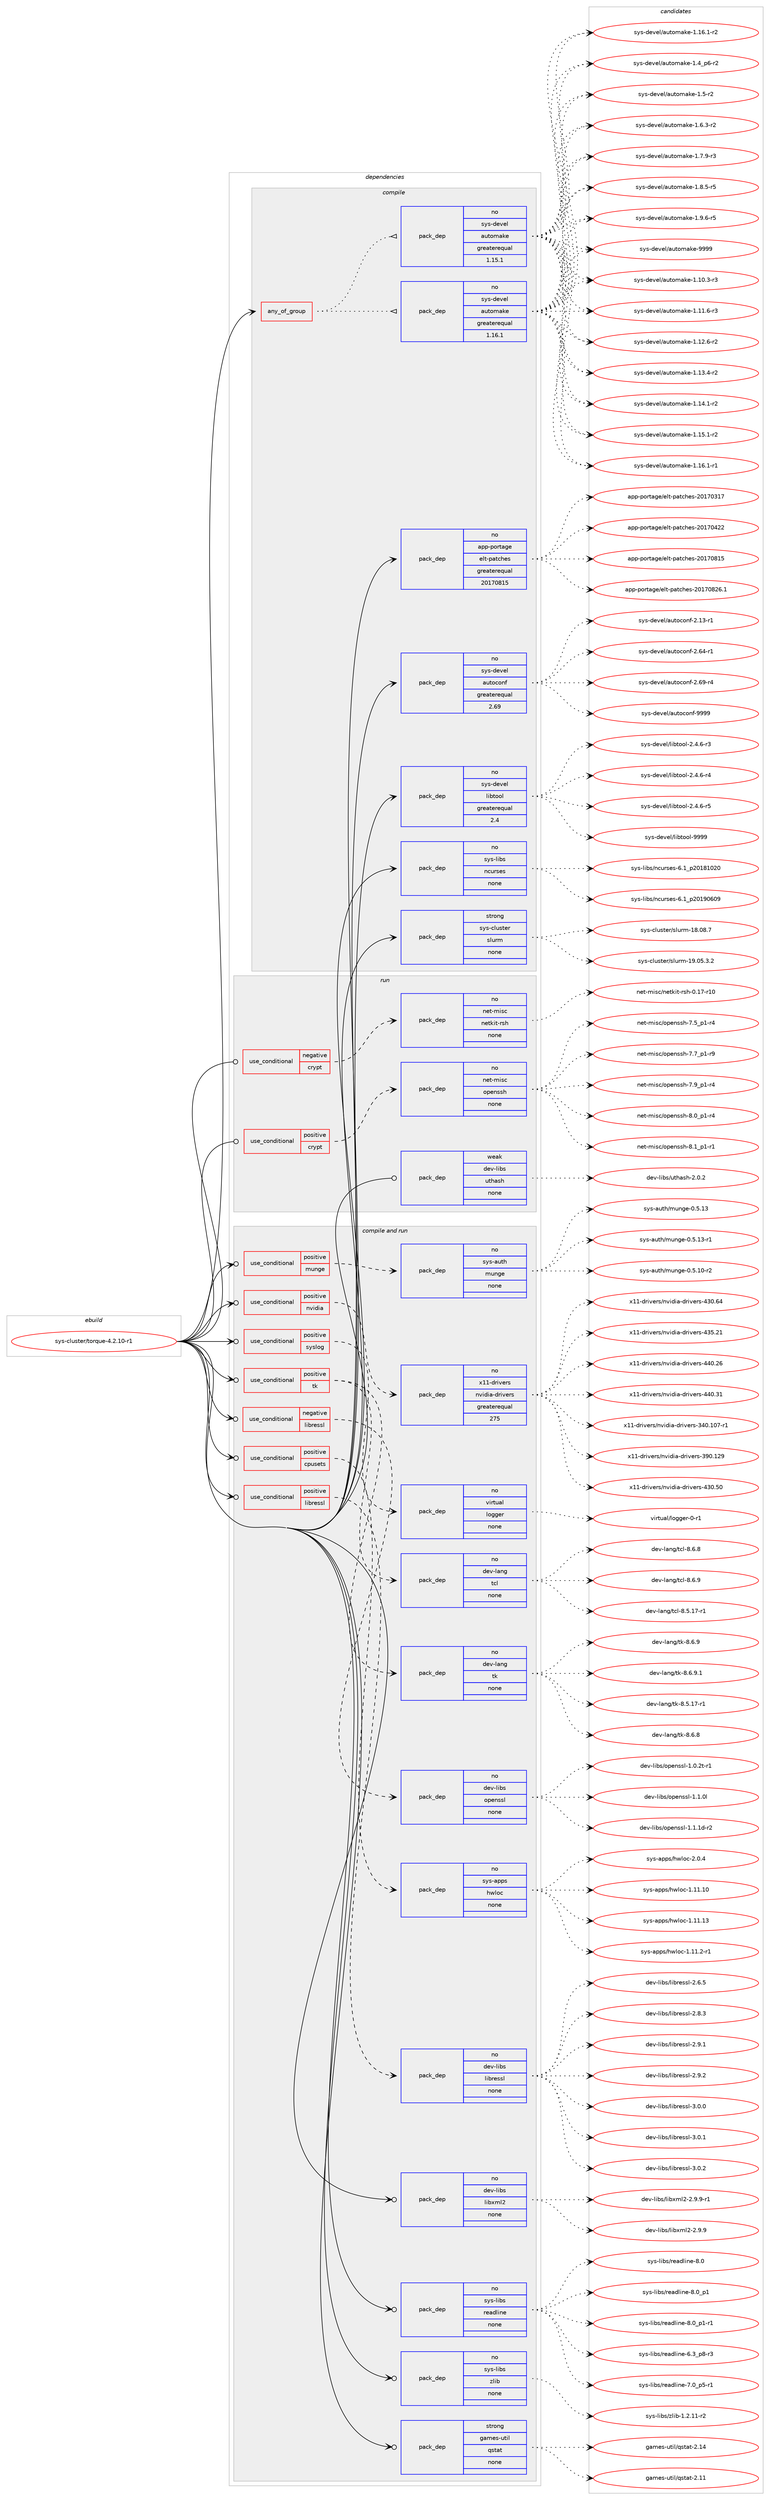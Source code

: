 digraph prolog {

# *************
# Graph options
# *************

newrank=true;
concentrate=true;
compound=true;
graph [rankdir=LR,fontname=Helvetica,fontsize=10,ranksep=1.5];#, ranksep=2.5, nodesep=0.2];
edge  [arrowhead=vee];
node  [fontname=Helvetica,fontsize=10];

# **********
# The ebuild
# **********

subgraph cluster_leftcol {
color=gray;
rank=same;
label=<<i>ebuild</i>>;
id [label="sys-cluster/torque-4.2.10-r1", color=red, width=4, href="../sys-cluster/torque-4.2.10-r1.svg"];
}

# ****************
# The dependencies
# ****************

subgraph cluster_midcol {
color=gray;
label=<<i>dependencies</i>>;
subgraph cluster_compile {
fillcolor="#eeeeee";
style=filled;
label=<<i>compile</i>>;
subgraph any15011 {
dependency887991 [label=<<TABLE BORDER="0" CELLBORDER="1" CELLSPACING="0" CELLPADDING="4"><TR><TD CELLPADDING="10">any_of_group</TD></TR></TABLE>>, shape=none, color=red];subgraph pack658960 {
dependency887992 [label=<<TABLE BORDER="0" CELLBORDER="1" CELLSPACING="0" CELLPADDING="4" WIDTH="220"><TR><TD ROWSPAN="6" CELLPADDING="30">pack_dep</TD></TR><TR><TD WIDTH="110">no</TD></TR><TR><TD>sys-devel</TD></TR><TR><TD>automake</TD></TR><TR><TD>greaterequal</TD></TR><TR><TD>1.16.1</TD></TR></TABLE>>, shape=none, color=blue];
}
dependency887991:e -> dependency887992:w [weight=20,style="dotted",arrowhead="oinv"];
subgraph pack658961 {
dependency887993 [label=<<TABLE BORDER="0" CELLBORDER="1" CELLSPACING="0" CELLPADDING="4" WIDTH="220"><TR><TD ROWSPAN="6" CELLPADDING="30">pack_dep</TD></TR><TR><TD WIDTH="110">no</TD></TR><TR><TD>sys-devel</TD></TR><TR><TD>automake</TD></TR><TR><TD>greaterequal</TD></TR><TR><TD>1.15.1</TD></TR></TABLE>>, shape=none, color=blue];
}
dependency887991:e -> dependency887993:w [weight=20,style="dotted",arrowhead="oinv"];
}
id:e -> dependency887991:w [weight=20,style="solid",arrowhead="vee"];
subgraph pack658962 {
dependency887994 [label=<<TABLE BORDER="0" CELLBORDER="1" CELLSPACING="0" CELLPADDING="4" WIDTH="220"><TR><TD ROWSPAN="6" CELLPADDING="30">pack_dep</TD></TR><TR><TD WIDTH="110">no</TD></TR><TR><TD>app-portage</TD></TR><TR><TD>elt-patches</TD></TR><TR><TD>greaterequal</TD></TR><TR><TD>20170815</TD></TR></TABLE>>, shape=none, color=blue];
}
id:e -> dependency887994:w [weight=20,style="solid",arrowhead="vee"];
subgraph pack658963 {
dependency887995 [label=<<TABLE BORDER="0" CELLBORDER="1" CELLSPACING="0" CELLPADDING="4" WIDTH="220"><TR><TD ROWSPAN="6" CELLPADDING="30">pack_dep</TD></TR><TR><TD WIDTH="110">no</TD></TR><TR><TD>sys-devel</TD></TR><TR><TD>autoconf</TD></TR><TR><TD>greaterequal</TD></TR><TR><TD>2.69</TD></TR></TABLE>>, shape=none, color=blue];
}
id:e -> dependency887995:w [weight=20,style="solid",arrowhead="vee"];
subgraph pack658964 {
dependency887996 [label=<<TABLE BORDER="0" CELLBORDER="1" CELLSPACING="0" CELLPADDING="4" WIDTH="220"><TR><TD ROWSPAN="6" CELLPADDING="30">pack_dep</TD></TR><TR><TD WIDTH="110">no</TD></TR><TR><TD>sys-devel</TD></TR><TR><TD>libtool</TD></TR><TR><TD>greaterequal</TD></TR><TR><TD>2.4</TD></TR></TABLE>>, shape=none, color=blue];
}
id:e -> dependency887996:w [weight=20,style="solid",arrowhead="vee"];
subgraph pack658965 {
dependency887997 [label=<<TABLE BORDER="0" CELLBORDER="1" CELLSPACING="0" CELLPADDING="4" WIDTH="220"><TR><TD ROWSPAN="6" CELLPADDING="30">pack_dep</TD></TR><TR><TD WIDTH="110">no</TD></TR><TR><TD>sys-libs</TD></TR><TR><TD>ncurses</TD></TR><TR><TD>none</TD></TR><TR><TD></TD></TR></TABLE>>, shape=none, color=blue];
}
id:e -> dependency887997:w [weight=20,style="solid",arrowhead="vee"];
subgraph pack658966 {
dependency887998 [label=<<TABLE BORDER="0" CELLBORDER="1" CELLSPACING="0" CELLPADDING="4" WIDTH="220"><TR><TD ROWSPAN="6" CELLPADDING="30">pack_dep</TD></TR><TR><TD WIDTH="110">strong</TD></TR><TR><TD>sys-cluster</TD></TR><TR><TD>slurm</TD></TR><TR><TD>none</TD></TR><TR><TD></TD></TR></TABLE>>, shape=none, color=blue];
}
id:e -> dependency887998:w [weight=20,style="solid",arrowhead="vee"];
}
subgraph cluster_compileandrun {
fillcolor="#eeeeee";
style=filled;
label=<<i>compile and run</i>>;
subgraph cond213491 {
dependency887999 [label=<<TABLE BORDER="0" CELLBORDER="1" CELLSPACING="0" CELLPADDING="4"><TR><TD ROWSPAN="3" CELLPADDING="10">use_conditional</TD></TR><TR><TD>negative</TD></TR><TR><TD>libressl</TD></TR></TABLE>>, shape=none, color=red];
subgraph pack658967 {
dependency888000 [label=<<TABLE BORDER="0" CELLBORDER="1" CELLSPACING="0" CELLPADDING="4" WIDTH="220"><TR><TD ROWSPAN="6" CELLPADDING="30">pack_dep</TD></TR><TR><TD WIDTH="110">no</TD></TR><TR><TD>dev-libs</TD></TR><TR><TD>openssl</TD></TR><TR><TD>none</TD></TR><TR><TD></TD></TR></TABLE>>, shape=none, color=blue];
}
dependency887999:e -> dependency888000:w [weight=20,style="dashed",arrowhead="vee"];
}
id:e -> dependency887999:w [weight=20,style="solid",arrowhead="odotvee"];
subgraph cond213492 {
dependency888001 [label=<<TABLE BORDER="0" CELLBORDER="1" CELLSPACING="0" CELLPADDING="4"><TR><TD ROWSPAN="3" CELLPADDING="10">use_conditional</TD></TR><TR><TD>positive</TD></TR><TR><TD>cpusets</TD></TR></TABLE>>, shape=none, color=red];
subgraph pack658968 {
dependency888002 [label=<<TABLE BORDER="0" CELLBORDER="1" CELLSPACING="0" CELLPADDING="4" WIDTH="220"><TR><TD ROWSPAN="6" CELLPADDING="30">pack_dep</TD></TR><TR><TD WIDTH="110">no</TD></TR><TR><TD>sys-apps</TD></TR><TR><TD>hwloc</TD></TR><TR><TD>none</TD></TR><TR><TD></TD></TR></TABLE>>, shape=none, color=blue];
}
dependency888001:e -> dependency888002:w [weight=20,style="dashed",arrowhead="vee"];
}
id:e -> dependency888001:w [weight=20,style="solid",arrowhead="odotvee"];
subgraph cond213493 {
dependency888003 [label=<<TABLE BORDER="0" CELLBORDER="1" CELLSPACING="0" CELLPADDING="4"><TR><TD ROWSPAN="3" CELLPADDING="10">use_conditional</TD></TR><TR><TD>positive</TD></TR><TR><TD>libressl</TD></TR></TABLE>>, shape=none, color=red];
subgraph pack658969 {
dependency888004 [label=<<TABLE BORDER="0" CELLBORDER="1" CELLSPACING="0" CELLPADDING="4" WIDTH="220"><TR><TD ROWSPAN="6" CELLPADDING="30">pack_dep</TD></TR><TR><TD WIDTH="110">no</TD></TR><TR><TD>dev-libs</TD></TR><TR><TD>libressl</TD></TR><TR><TD>none</TD></TR><TR><TD></TD></TR></TABLE>>, shape=none, color=blue];
}
dependency888003:e -> dependency888004:w [weight=20,style="dashed",arrowhead="vee"];
}
id:e -> dependency888003:w [weight=20,style="solid",arrowhead="odotvee"];
subgraph cond213494 {
dependency888005 [label=<<TABLE BORDER="0" CELLBORDER="1" CELLSPACING="0" CELLPADDING="4"><TR><TD ROWSPAN="3" CELLPADDING="10">use_conditional</TD></TR><TR><TD>positive</TD></TR><TR><TD>munge</TD></TR></TABLE>>, shape=none, color=red];
subgraph pack658970 {
dependency888006 [label=<<TABLE BORDER="0" CELLBORDER="1" CELLSPACING="0" CELLPADDING="4" WIDTH="220"><TR><TD ROWSPAN="6" CELLPADDING="30">pack_dep</TD></TR><TR><TD WIDTH="110">no</TD></TR><TR><TD>sys-auth</TD></TR><TR><TD>munge</TD></TR><TR><TD>none</TD></TR><TR><TD></TD></TR></TABLE>>, shape=none, color=blue];
}
dependency888005:e -> dependency888006:w [weight=20,style="dashed",arrowhead="vee"];
}
id:e -> dependency888005:w [weight=20,style="solid",arrowhead="odotvee"];
subgraph cond213495 {
dependency888007 [label=<<TABLE BORDER="0" CELLBORDER="1" CELLSPACING="0" CELLPADDING="4"><TR><TD ROWSPAN="3" CELLPADDING="10">use_conditional</TD></TR><TR><TD>positive</TD></TR><TR><TD>nvidia</TD></TR></TABLE>>, shape=none, color=red];
subgraph pack658971 {
dependency888008 [label=<<TABLE BORDER="0" CELLBORDER="1" CELLSPACING="0" CELLPADDING="4" WIDTH="220"><TR><TD ROWSPAN="6" CELLPADDING="30">pack_dep</TD></TR><TR><TD WIDTH="110">no</TD></TR><TR><TD>x11-drivers</TD></TR><TR><TD>nvidia-drivers</TD></TR><TR><TD>greaterequal</TD></TR><TR><TD>275</TD></TR></TABLE>>, shape=none, color=blue];
}
dependency888007:e -> dependency888008:w [weight=20,style="dashed",arrowhead="vee"];
}
id:e -> dependency888007:w [weight=20,style="solid",arrowhead="odotvee"];
subgraph cond213496 {
dependency888009 [label=<<TABLE BORDER="0" CELLBORDER="1" CELLSPACING="0" CELLPADDING="4"><TR><TD ROWSPAN="3" CELLPADDING="10">use_conditional</TD></TR><TR><TD>positive</TD></TR><TR><TD>syslog</TD></TR></TABLE>>, shape=none, color=red];
subgraph pack658972 {
dependency888010 [label=<<TABLE BORDER="0" CELLBORDER="1" CELLSPACING="0" CELLPADDING="4" WIDTH="220"><TR><TD ROWSPAN="6" CELLPADDING="30">pack_dep</TD></TR><TR><TD WIDTH="110">no</TD></TR><TR><TD>virtual</TD></TR><TR><TD>logger</TD></TR><TR><TD>none</TD></TR><TR><TD></TD></TR></TABLE>>, shape=none, color=blue];
}
dependency888009:e -> dependency888010:w [weight=20,style="dashed",arrowhead="vee"];
}
id:e -> dependency888009:w [weight=20,style="solid",arrowhead="odotvee"];
subgraph cond213497 {
dependency888011 [label=<<TABLE BORDER="0" CELLBORDER="1" CELLSPACING="0" CELLPADDING="4"><TR><TD ROWSPAN="3" CELLPADDING="10">use_conditional</TD></TR><TR><TD>positive</TD></TR><TR><TD>tk</TD></TR></TABLE>>, shape=none, color=red];
subgraph pack658973 {
dependency888012 [label=<<TABLE BORDER="0" CELLBORDER="1" CELLSPACING="0" CELLPADDING="4" WIDTH="220"><TR><TD ROWSPAN="6" CELLPADDING="30">pack_dep</TD></TR><TR><TD WIDTH="110">no</TD></TR><TR><TD>dev-lang</TD></TR><TR><TD>tk</TD></TR><TR><TD>none</TD></TR><TR><TD></TD></TR></TABLE>>, shape=none, color=blue];
}
dependency888011:e -> dependency888012:w [weight=20,style="dashed",arrowhead="vee"];
subgraph pack658974 {
dependency888013 [label=<<TABLE BORDER="0" CELLBORDER="1" CELLSPACING="0" CELLPADDING="4" WIDTH="220"><TR><TD ROWSPAN="6" CELLPADDING="30">pack_dep</TD></TR><TR><TD WIDTH="110">no</TD></TR><TR><TD>dev-lang</TD></TR><TR><TD>tcl</TD></TR><TR><TD>none</TD></TR><TR><TD></TD></TR></TABLE>>, shape=none, color=blue];
}
dependency888011:e -> dependency888013:w [weight=20,style="dashed",arrowhead="vee"];
}
id:e -> dependency888011:w [weight=20,style="solid",arrowhead="odotvee"];
subgraph pack658975 {
dependency888014 [label=<<TABLE BORDER="0" CELLBORDER="1" CELLSPACING="0" CELLPADDING="4" WIDTH="220"><TR><TD ROWSPAN="6" CELLPADDING="30">pack_dep</TD></TR><TR><TD WIDTH="110">no</TD></TR><TR><TD>dev-libs</TD></TR><TR><TD>libxml2</TD></TR><TR><TD>none</TD></TR><TR><TD></TD></TR></TABLE>>, shape=none, color=blue];
}
id:e -> dependency888014:w [weight=20,style="solid",arrowhead="odotvee"];
subgraph pack658976 {
dependency888015 [label=<<TABLE BORDER="0" CELLBORDER="1" CELLSPACING="0" CELLPADDING="4" WIDTH="220"><TR><TD ROWSPAN="6" CELLPADDING="30">pack_dep</TD></TR><TR><TD WIDTH="110">no</TD></TR><TR><TD>sys-libs</TD></TR><TR><TD>readline</TD></TR><TR><TD>none</TD></TR><TR><TD></TD></TR></TABLE>>, shape=none, color=blue];
}
id:e -> dependency888015:w [weight=20,style="solid",arrowhead="odotvee"];
subgraph pack658977 {
dependency888016 [label=<<TABLE BORDER="0" CELLBORDER="1" CELLSPACING="0" CELLPADDING="4" WIDTH="220"><TR><TD ROWSPAN="6" CELLPADDING="30">pack_dep</TD></TR><TR><TD WIDTH="110">no</TD></TR><TR><TD>sys-libs</TD></TR><TR><TD>zlib</TD></TR><TR><TD>none</TD></TR><TR><TD></TD></TR></TABLE>>, shape=none, color=blue];
}
id:e -> dependency888016:w [weight=20,style="solid",arrowhead="odotvee"];
subgraph pack658978 {
dependency888017 [label=<<TABLE BORDER="0" CELLBORDER="1" CELLSPACING="0" CELLPADDING="4" WIDTH="220"><TR><TD ROWSPAN="6" CELLPADDING="30">pack_dep</TD></TR><TR><TD WIDTH="110">strong</TD></TR><TR><TD>games-util</TD></TR><TR><TD>qstat</TD></TR><TR><TD>none</TD></TR><TR><TD></TD></TR></TABLE>>, shape=none, color=blue];
}
id:e -> dependency888017:w [weight=20,style="solid",arrowhead="odotvee"];
}
subgraph cluster_run {
fillcolor="#eeeeee";
style=filled;
label=<<i>run</i>>;
subgraph cond213498 {
dependency888018 [label=<<TABLE BORDER="0" CELLBORDER="1" CELLSPACING="0" CELLPADDING="4"><TR><TD ROWSPAN="3" CELLPADDING="10">use_conditional</TD></TR><TR><TD>negative</TD></TR><TR><TD>crypt</TD></TR></TABLE>>, shape=none, color=red];
subgraph pack658979 {
dependency888019 [label=<<TABLE BORDER="0" CELLBORDER="1" CELLSPACING="0" CELLPADDING="4" WIDTH="220"><TR><TD ROWSPAN="6" CELLPADDING="30">pack_dep</TD></TR><TR><TD WIDTH="110">no</TD></TR><TR><TD>net-misc</TD></TR><TR><TD>netkit-rsh</TD></TR><TR><TD>none</TD></TR><TR><TD></TD></TR></TABLE>>, shape=none, color=blue];
}
dependency888018:e -> dependency888019:w [weight=20,style="dashed",arrowhead="vee"];
}
id:e -> dependency888018:w [weight=20,style="solid",arrowhead="odot"];
subgraph cond213499 {
dependency888020 [label=<<TABLE BORDER="0" CELLBORDER="1" CELLSPACING="0" CELLPADDING="4"><TR><TD ROWSPAN="3" CELLPADDING="10">use_conditional</TD></TR><TR><TD>positive</TD></TR><TR><TD>crypt</TD></TR></TABLE>>, shape=none, color=red];
subgraph pack658980 {
dependency888021 [label=<<TABLE BORDER="0" CELLBORDER="1" CELLSPACING="0" CELLPADDING="4" WIDTH="220"><TR><TD ROWSPAN="6" CELLPADDING="30">pack_dep</TD></TR><TR><TD WIDTH="110">no</TD></TR><TR><TD>net-misc</TD></TR><TR><TD>openssh</TD></TR><TR><TD>none</TD></TR><TR><TD></TD></TR></TABLE>>, shape=none, color=blue];
}
dependency888020:e -> dependency888021:w [weight=20,style="dashed",arrowhead="vee"];
}
id:e -> dependency888020:w [weight=20,style="solid",arrowhead="odot"];
subgraph pack658981 {
dependency888022 [label=<<TABLE BORDER="0" CELLBORDER="1" CELLSPACING="0" CELLPADDING="4" WIDTH="220"><TR><TD ROWSPAN="6" CELLPADDING="30">pack_dep</TD></TR><TR><TD WIDTH="110">weak</TD></TR><TR><TD>dev-libs</TD></TR><TR><TD>uthash</TD></TR><TR><TD>none</TD></TR><TR><TD></TD></TR></TABLE>>, shape=none, color=blue];
}
id:e -> dependency888022:w [weight=20,style="solid",arrowhead="odot"];
}
}

# **************
# The candidates
# **************

subgraph cluster_choices {
rank=same;
color=gray;
label=<<i>candidates</i>>;

subgraph choice658960 {
color=black;
nodesep=1;
choice11512111545100101118101108479711711611110997107101454946494846514511451 [label="sys-devel/automake-1.10.3-r3", color=red, width=4,href="../sys-devel/automake-1.10.3-r3.svg"];
choice11512111545100101118101108479711711611110997107101454946494946544511451 [label="sys-devel/automake-1.11.6-r3", color=red, width=4,href="../sys-devel/automake-1.11.6-r3.svg"];
choice11512111545100101118101108479711711611110997107101454946495046544511450 [label="sys-devel/automake-1.12.6-r2", color=red, width=4,href="../sys-devel/automake-1.12.6-r2.svg"];
choice11512111545100101118101108479711711611110997107101454946495146524511450 [label="sys-devel/automake-1.13.4-r2", color=red, width=4,href="../sys-devel/automake-1.13.4-r2.svg"];
choice11512111545100101118101108479711711611110997107101454946495246494511450 [label="sys-devel/automake-1.14.1-r2", color=red, width=4,href="../sys-devel/automake-1.14.1-r2.svg"];
choice11512111545100101118101108479711711611110997107101454946495346494511450 [label="sys-devel/automake-1.15.1-r2", color=red, width=4,href="../sys-devel/automake-1.15.1-r2.svg"];
choice11512111545100101118101108479711711611110997107101454946495446494511449 [label="sys-devel/automake-1.16.1-r1", color=red, width=4,href="../sys-devel/automake-1.16.1-r1.svg"];
choice11512111545100101118101108479711711611110997107101454946495446494511450 [label="sys-devel/automake-1.16.1-r2", color=red, width=4,href="../sys-devel/automake-1.16.1-r2.svg"];
choice115121115451001011181011084797117116111109971071014549465295112544511450 [label="sys-devel/automake-1.4_p6-r2", color=red, width=4,href="../sys-devel/automake-1.4_p6-r2.svg"];
choice11512111545100101118101108479711711611110997107101454946534511450 [label="sys-devel/automake-1.5-r2", color=red, width=4,href="../sys-devel/automake-1.5-r2.svg"];
choice115121115451001011181011084797117116111109971071014549465446514511450 [label="sys-devel/automake-1.6.3-r2", color=red, width=4,href="../sys-devel/automake-1.6.3-r2.svg"];
choice115121115451001011181011084797117116111109971071014549465546574511451 [label="sys-devel/automake-1.7.9-r3", color=red, width=4,href="../sys-devel/automake-1.7.9-r3.svg"];
choice115121115451001011181011084797117116111109971071014549465646534511453 [label="sys-devel/automake-1.8.5-r5", color=red, width=4,href="../sys-devel/automake-1.8.5-r5.svg"];
choice115121115451001011181011084797117116111109971071014549465746544511453 [label="sys-devel/automake-1.9.6-r5", color=red, width=4,href="../sys-devel/automake-1.9.6-r5.svg"];
choice115121115451001011181011084797117116111109971071014557575757 [label="sys-devel/automake-9999", color=red, width=4,href="../sys-devel/automake-9999.svg"];
dependency887992:e -> choice11512111545100101118101108479711711611110997107101454946494846514511451:w [style=dotted,weight="100"];
dependency887992:e -> choice11512111545100101118101108479711711611110997107101454946494946544511451:w [style=dotted,weight="100"];
dependency887992:e -> choice11512111545100101118101108479711711611110997107101454946495046544511450:w [style=dotted,weight="100"];
dependency887992:e -> choice11512111545100101118101108479711711611110997107101454946495146524511450:w [style=dotted,weight="100"];
dependency887992:e -> choice11512111545100101118101108479711711611110997107101454946495246494511450:w [style=dotted,weight="100"];
dependency887992:e -> choice11512111545100101118101108479711711611110997107101454946495346494511450:w [style=dotted,weight="100"];
dependency887992:e -> choice11512111545100101118101108479711711611110997107101454946495446494511449:w [style=dotted,weight="100"];
dependency887992:e -> choice11512111545100101118101108479711711611110997107101454946495446494511450:w [style=dotted,weight="100"];
dependency887992:e -> choice115121115451001011181011084797117116111109971071014549465295112544511450:w [style=dotted,weight="100"];
dependency887992:e -> choice11512111545100101118101108479711711611110997107101454946534511450:w [style=dotted,weight="100"];
dependency887992:e -> choice115121115451001011181011084797117116111109971071014549465446514511450:w [style=dotted,weight="100"];
dependency887992:e -> choice115121115451001011181011084797117116111109971071014549465546574511451:w [style=dotted,weight="100"];
dependency887992:e -> choice115121115451001011181011084797117116111109971071014549465646534511453:w [style=dotted,weight="100"];
dependency887992:e -> choice115121115451001011181011084797117116111109971071014549465746544511453:w [style=dotted,weight="100"];
dependency887992:e -> choice115121115451001011181011084797117116111109971071014557575757:w [style=dotted,weight="100"];
}
subgraph choice658961 {
color=black;
nodesep=1;
choice11512111545100101118101108479711711611110997107101454946494846514511451 [label="sys-devel/automake-1.10.3-r3", color=red, width=4,href="../sys-devel/automake-1.10.3-r3.svg"];
choice11512111545100101118101108479711711611110997107101454946494946544511451 [label="sys-devel/automake-1.11.6-r3", color=red, width=4,href="../sys-devel/automake-1.11.6-r3.svg"];
choice11512111545100101118101108479711711611110997107101454946495046544511450 [label="sys-devel/automake-1.12.6-r2", color=red, width=4,href="../sys-devel/automake-1.12.6-r2.svg"];
choice11512111545100101118101108479711711611110997107101454946495146524511450 [label="sys-devel/automake-1.13.4-r2", color=red, width=4,href="../sys-devel/automake-1.13.4-r2.svg"];
choice11512111545100101118101108479711711611110997107101454946495246494511450 [label="sys-devel/automake-1.14.1-r2", color=red, width=4,href="../sys-devel/automake-1.14.1-r2.svg"];
choice11512111545100101118101108479711711611110997107101454946495346494511450 [label="sys-devel/automake-1.15.1-r2", color=red, width=4,href="../sys-devel/automake-1.15.1-r2.svg"];
choice11512111545100101118101108479711711611110997107101454946495446494511449 [label="sys-devel/automake-1.16.1-r1", color=red, width=4,href="../sys-devel/automake-1.16.1-r1.svg"];
choice11512111545100101118101108479711711611110997107101454946495446494511450 [label="sys-devel/automake-1.16.1-r2", color=red, width=4,href="../sys-devel/automake-1.16.1-r2.svg"];
choice115121115451001011181011084797117116111109971071014549465295112544511450 [label="sys-devel/automake-1.4_p6-r2", color=red, width=4,href="../sys-devel/automake-1.4_p6-r2.svg"];
choice11512111545100101118101108479711711611110997107101454946534511450 [label="sys-devel/automake-1.5-r2", color=red, width=4,href="../sys-devel/automake-1.5-r2.svg"];
choice115121115451001011181011084797117116111109971071014549465446514511450 [label="sys-devel/automake-1.6.3-r2", color=red, width=4,href="../sys-devel/automake-1.6.3-r2.svg"];
choice115121115451001011181011084797117116111109971071014549465546574511451 [label="sys-devel/automake-1.7.9-r3", color=red, width=4,href="../sys-devel/automake-1.7.9-r3.svg"];
choice115121115451001011181011084797117116111109971071014549465646534511453 [label="sys-devel/automake-1.8.5-r5", color=red, width=4,href="../sys-devel/automake-1.8.5-r5.svg"];
choice115121115451001011181011084797117116111109971071014549465746544511453 [label="sys-devel/automake-1.9.6-r5", color=red, width=4,href="../sys-devel/automake-1.9.6-r5.svg"];
choice115121115451001011181011084797117116111109971071014557575757 [label="sys-devel/automake-9999", color=red, width=4,href="../sys-devel/automake-9999.svg"];
dependency887993:e -> choice11512111545100101118101108479711711611110997107101454946494846514511451:w [style=dotted,weight="100"];
dependency887993:e -> choice11512111545100101118101108479711711611110997107101454946494946544511451:w [style=dotted,weight="100"];
dependency887993:e -> choice11512111545100101118101108479711711611110997107101454946495046544511450:w [style=dotted,weight="100"];
dependency887993:e -> choice11512111545100101118101108479711711611110997107101454946495146524511450:w [style=dotted,weight="100"];
dependency887993:e -> choice11512111545100101118101108479711711611110997107101454946495246494511450:w [style=dotted,weight="100"];
dependency887993:e -> choice11512111545100101118101108479711711611110997107101454946495346494511450:w [style=dotted,weight="100"];
dependency887993:e -> choice11512111545100101118101108479711711611110997107101454946495446494511449:w [style=dotted,weight="100"];
dependency887993:e -> choice11512111545100101118101108479711711611110997107101454946495446494511450:w [style=dotted,weight="100"];
dependency887993:e -> choice115121115451001011181011084797117116111109971071014549465295112544511450:w [style=dotted,weight="100"];
dependency887993:e -> choice11512111545100101118101108479711711611110997107101454946534511450:w [style=dotted,weight="100"];
dependency887993:e -> choice115121115451001011181011084797117116111109971071014549465446514511450:w [style=dotted,weight="100"];
dependency887993:e -> choice115121115451001011181011084797117116111109971071014549465546574511451:w [style=dotted,weight="100"];
dependency887993:e -> choice115121115451001011181011084797117116111109971071014549465646534511453:w [style=dotted,weight="100"];
dependency887993:e -> choice115121115451001011181011084797117116111109971071014549465746544511453:w [style=dotted,weight="100"];
dependency887993:e -> choice115121115451001011181011084797117116111109971071014557575757:w [style=dotted,weight="100"];
}
subgraph choice658962 {
color=black;
nodesep=1;
choice97112112451121111141169710310147101108116451129711699104101115455048495548514955 [label="app-portage/elt-patches-20170317", color=red, width=4,href="../app-portage/elt-patches-20170317.svg"];
choice97112112451121111141169710310147101108116451129711699104101115455048495548525050 [label="app-portage/elt-patches-20170422", color=red, width=4,href="../app-portage/elt-patches-20170422.svg"];
choice97112112451121111141169710310147101108116451129711699104101115455048495548564953 [label="app-portage/elt-patches-20170815", color=red, width=4,href="../app-portage/elt-patches-20170815.svg"];
choice971121124511211111411697103101471011081164511297116991041011154550484955485650544649 [label="app-portage/elt-patches-20170826.1", color=red, width=4,href="../app-portage/elt-patches-20170826.1.svg"];
dependency887994:e -> choice97112112451121111141169710310147101108116451129711699104101115455048495548514955:w [style=dotted,weight="100"];
dependency887994:e -> choice97112112451121111141169710310147101108116451129711699104101115455048495548525050:w [style=dotted,weight="100"];
dependency887994:e -> choice97112112451121111141169710310147101108116451129711699104101115455048495548564953:w [style=dotted,weight="100"];
dependency887994:e -> choice971121124511211111411697103101471011081164511297116991041011154550484955485650544649:w [style=dotted,weight="100"];
}
subgraph choice658963 {
color=black;
nodesep=1;
choice1151211154510010111810110847971171161119911111010245504649514511449 [label="sys-devel/autoconf-2.13-r1", color=red, width=4,href="../sys-devel/autoconf-2.13-r1.svg"];
choice1151211154510010111810110847971171161119911111010245504654524511449 [label="sys-devel/autoconf-2.64-r1", color=red, width=4,href="../sys-devel/autoconf-2.64-r1.svg"];
choice1151211154510010111810110847971171161119911111010245504654574511452 [label="sys-devel/autoconf-2.69-r4", color=red, width=4,href="../sys-devel/autoconf-2.69-r4.svg"];
choice115121115451001011181011084797117116111991111101024557575757 [label="sys-devel/autoconf-9999", color=red, width=4,href="../sys-devel/autoconf-9999.svg"];
dependency887995:e -> choice1151211154510010111810110847971171161119911111010245504649514511449:w [style=dotted,weight="100"];
dependency887995:e -> choice1151211154510010111810110847971171161119911111010245504654524511449:w [style=dotted,weight="100"];
dependency887995:e -> choice1151211154510010111810110847971171161119911111010245504654574511452:w [style=dotted,weight="100"];
dependency887995:e -> choice115121115451001011181011084797117116111991111101024557575757:w [style=dotted,weight="100"];
}
subgraph choice658964 {
color=black;
nodesep=1;
choice1151211154510010111810110847108105981161111111084550465246544511451 [label="sys-devel/libtool-2.4.6-r3", color=red, width=4,href="../sys-devel/libtool-2.4.6-r3.svg"];
choice1151211154510010111810110847108105981161111111084550465246544511452 [label="sys-devel/libtool-2.4.6-r4", color=red, width=4,href="../sys-devel/libtool-2.4.6-r4.svg"];
choice1151211154510010111810110847108105981161111111084550465246544511453 [label="sys-devel/libtool-2.4.6-r5", color=red, width=4,href="../sys-devel/libtool-2.4.6-r5.svg"];
choice1151211154510010111810110847108105981161111111084557575757 [label="sys-devel/libtool-9999", color=red, width=4,href="../sys-devel/libtool-9999.svg"];
dependency887996:e -> choice1151211154510010111810110847108105981161111111084550465246544511451:w [style=dotted,weight="100"];
dependency887996:e -> choice1151211154510010111810110847108105981161111111084550465246544511452:w [style=dotted,weight="100"];
dependency887996:e -> choice1151211154510010111810110847108105981161111111084550465246544511453:w [style=dotted,weight="100"];
dependency887996:e -> choice1151211154510010111810110847108105981161111111084557575757:w [style=dotted,weight="100"];
}
subgraph choice658965 {
color=black;
nodesep=1;
choice1151211154510810598115471109911711411510111545544649951125048495649485048 [label="sys-libs/ncurses-6.1_p20181020", color=red, width=4,href="../sys-libs/ncurses-6.1_p20181020.svg"];
choice1151211154510810598115471109911711411510111545544649951125048495748544857 [label="sys-libs/ncurses-6.1_p20190609", color=red, width=4,href="../sys-libs/ncurses-6.1_p20190609.svg"];
dependency887997:e -> choice1151211154510810598115471109911711411510111545544649951125048495649485048:w [style=dotted,weight="100"];
dependency887997:e -> choice1151211154510810598115471109911711411510111545544649951125048495748544857:w [style=dotted,weight="100"];
}
subgraph choice658966 {
color=black;
nodesep=1;
choice1151211154599108117115116101114471151081171141094549564648564655 [label="sys-cluster/slurm-18.08.7", color=red, width=4,href="../sys-cluster/slurm-18.08.7.svg"];
choice11512111545991081171151161011144711510811711410945495746485346514650 [label="sys-cluster/slurm-19.05.3.2", color=red, width=4,href="../sys-cluster/slurm-19.05.3.2.svg"];
dependency887998:e -> choice1151211154599108117115116101114471151081171141094549564648564655:w [style=dotted,weight="100"];
dependency887998:e -> choice11512111545991081171151161011144711510811711410945495746485346514650:w [style=dotted,weight="100"];
}
subgraph choice658967 {
color=black;
nodesep=1;
choice1001011184510810598115471111121011101151151084549464846501164511449 [label="dev-libs/openssl-1.0.2t-r1", color=red, width=4,href="../dev-libs/openssl-1.0.2t-r1.svg"];
choice100101118451081059811547111112101110115115108454946494648108 [label="dev-libs/openssl-1.1.0l", color=red, width=4,href="../dev-libs/openssl-1.1.0l.svg"];
choice1001011184510810598115471111121011101151151084549464946491004511450 [label="dev-libs/openssl-1.1.1d-r2", color=red, width=4,href="../dev-libs/openssl-1.1.1d-r2.svg"];
dependency888000:e -> choice1001011184510810598115471111121011101151151084549464846501164511449:w [style=dotted,weight="100"];
dependency888000:e -> choice100101118451081059811547111112101110115115108454946494648108:w [style=dotted,weight="100"];
dependency888000:e -> choice1001011184510810598115471111121011101151151084549464946491004511450:w [style=dotted,weight="100"];
}
subgraph choice658968 {
color=black;
nodesep=1;
choice115121115459711211211547104119108111994549464949464948 [label="sys-apps/hwloc-1.11.10", color=red, width=4,href="../sys-apps/hwloc-1.11.10.svg"];
choice115121115459711211211547104119108111994549464949464951 [label="sys-apps/hwloc-1.11.13", color=red, width=4,href="../sys-apps/hwloc-1.11.13.svg"];
choice11512111545971121121154710411910811199454946494946504511449 [label="sys-apps/hwloc-1.11.2-r1", color=red, width=4,href="../sys-apps/hwloc-1.11.2-r1.svg"];
choice11512111545971121121154710411910811199455046484652 [label="sys-apps/hwloc-2.0.4", color=red, width=4,href="../sys-apps/hwloc-2.0.4.svg"];
dependency888002:e -> choice115121115459711211211547104119108111994549464949464948:w [style=dotted,weight="100"];
dependency888002:e -> choice115121115459711211211547104119108111994549464949464951:w [style=dotted,weight="100"];
dependency888002:e -> choice11512111545971121121154710411910811199454946494946504511449:w [style=dotted,weight="100"];
dependency888002:e -> choice11512111545971121121154710411910811199455046484652:w [style=dotted,weight="100"];
}
subgraph choice658969 {
color=black;
nodesep=1;
choice10010111845108105981154710810598114101115115108455046544653 [label="dev-libs/libressl-2.6.5", color=red, width=4,href="../dev-libs/libressl-2.6.5.svg"];
choice10010111845108105981154710810598114101115115108455046564651 [label="dev-libs/libressl-2.8.3", color=red, width=4,href="../dev-libs/libressl-2.8.3.svg"];
choice10010111845108105981154710810598114101115115108455046574649 [label="dev-libs/libressl-2.9.1", color=red, width=4,href="../dev-libs/libressl-2.9.1.svg"];
choice10010111845108105981154710810598114101115115108455046574650 [label="dev-libs/libressl-2.9.2", color=red, width=4,href="../dev-libs/libressl-2.9.2.svg"];
choice10010111845108105981154710810598114101115115108455146484648 [label="dev-libs/libressl-3.0.0", color=red, width=4,href="../dev-libs/libressl-3.0.0.svg"];
choice10010111845108105981154710810598114101115115108455146484649 [label="dev-libs/libressl-3.0.1", color=red, width=4,href="../dev-libs/libressl-3.0.1.svg"];
choice10010111845108105981154710810598114101115115108455146484650 [label="dev-libs/libressl-3.0.2", color=red, width=4,href="../dev-libs/libressl-3.0.2.svg"];
dependency888004:e -> choice10010111845108105981154710810598114101115115108455046544653:w [style=dotted,weight="100"];
dependency888004:e -> choice10010111845108105981154710810598114101115115108455046564651:w [style=dotted,weight="100"];
dependency888004:e -> choice10010111845108105981154710810598114101115115108455046574649:w [style=dotted,weight="100"];
dependency888004:e -> choice10010111845108105981154710810598114101115115108455046574650:w [style=dotted,weight="100"];
dependency888004:e -> choice10010111845108105981154710810598114101115115108455146484648:w [style=dotted,weight="100"];
dependency888004:e -> choice10010111845108105981154710810598114101115115108455146484649:w [style=dotted,weight="100"];
dependency888004:e -> choice10010111845108105981154710810598114101115115108455146484650:w [style=dotted,weight="100"];
}
subgraph choice658970 {
color=black;
nodesep=1;
choice115121115459711711610447109117110103101454846534649484511450 [label="sys-auth/munge-0.5.10-r2", color=red, width=4,href="../sys-auth/munge-0.5.10-r2.svg"];
choice11512111545971171161044710911711010310145484653464951 [label="sys-auth/munge-0.5.13", color=red, width=4,href="../sys-auth/munge-0.5.13.svg"];
choice115121115459711711610447109117110103101454846534649514511449 [label="sys-auth/munge-0.5.13-r1", color=red, width=4,href="../sys-auth/munge-0.5.13-r1.svg"];
dependency888006:e -> choice115121115459711711610447109117110103101454846534649484511450:w [style=dotted,weight="100"];
dependency888006:e -> choice11512111545971171161044710911711010310145484653464951:w [style=dotted,weight="100"];
dependency888006:e -> choice115121115459711711610447109117110103101454846534649514511449:w [style=dotted,weight="100"];
}
subgraph choice658971 {
color=black;
nodesep=1;
choice12049494510011410511810111411547110118105100105974510011410511810111411545515248464948554511449 [label="x11-drivers/nvidia-drivers-340.107-r1", color=red, width=4,href="../x11-drivers/nvidia-drivers-340.107-r1.svg"];
choice1204949451001141051181011141154711011810510010597451001141051181011141154551574846495057 [label="x11-drivers/nvidia-drivers-390.129", color=red, width=4,href="../x11-drivers/nvidia-drivers-390.129.svg"];
choice12049494510011410511810111411547110118105100105974510011410511810111411545525148465348 [label="x11-drivers/nvidia-drivers-430.50", color=red, width=4,href="../x11-drivers/nvidia-drivers-430.50.svg"];
choice12049494510011410511810111411547110118105100105974510011410511810111411545525148465452 [label="x11-drivers/nvidia-drivers-430.64", color=red, width=4,href="../x11-drivers/nvidia-drivers-430.64.svg"];
choice12049494510011410511810111411547110118105100105974510011410511810111411545525153465049 [label="x11-drivers/nvidia-drivers-435.21", color=red, width=4,href="../x11-drivers/nvidia-drivers-435.21.svg"];
choice12049494510011410511810111411547110118105100105974510011410511810111411545525248465054 [label="x11-drivers/nvidia-drivers-440.26", color=red, width=4,href="../x11-drivers/nvidia-drivers-440.26.svg"];
choice12049494510011410511810111411547110118105100105974510011410511810111411545525248465149 [label="x11-drivers/nvidia-drivers-440.31", color=red, width=4,href="../x11-drivers/nvidia-drivers-440.31.svg"];
dependency888008:e -> choice12049494510011410511810111411547110118105100105974510011410511810111411545515248464948554511449:w [style=dotted,weight="100"];
dependency888008:e -> choice1204949451001141051181011141154711011810510010597451001141051181011141154551574846495057:w [style=dotted,weight="100"];
dependency888008:e -> choice12049494510011410511810111411547110118105100105974510011410511810111411545525148465348:w [style=dotted,weight="100"];
dependency888008:e -> choice12049494510011410511810111411547110118105100105974510011410511810111411545525148465452:w [style=dotted,weight="100"];
dependency888008:e -> choice12049494510011410511810111411547110118105100105974510011410511810111411545525153465049:w [style=dotted,weight="100"];
dependency888008:e -> choice12049494510011410511810111411547110118105100105974510011410511810111411545525248465054:w [style=dotted,weight="100"];
dependency888008:e -> choice12049494510011410511810111411547110118105100105974510011410511810111411545525248465149:w [style=dotted,weight="100"];
}
subgraph choice658972 {
color=black;
nodesep=1;
choice118105114116117971084710811110310310111445484511449 [label="virtual/logger-0-r1", color=red, width=4,href="../virtual/logger-0-r1.svg"];
dependency888010:e -> choice118105114116117971084710811110310310111445484511449:w [style=dotted,weight="100"];
}
subgraph choice658973 {
color=black;
nodesep=1;
choice100101118451089711010347116107455646534649554511449 [label="dev-lang/tk-8.5.17-r1", color=red, width=4,href="../dev-lang/tk-8.5.17-r1.svg"];
choice100101118451089711010347116107455646544656 [label="dev-lang/tk-8.6.8", color=red, width=4,href="../dev-lang/tk-8.6.8.svg"];
choice100101118451089711010347116107455646544657 [label="dev-lang/tk-8.6.9", color=red, width=4,href="../dev-lang/tk-8.6.9.svg"];
choice1001011184510897110103471161074556465446574649 [label="dev-lang/tk-8.6.9.1", color=red, width=4,href="../dev-lang/tk-8.6.9.1.svg"];
dependency888012:e -> choice100101118451089711010347116107455646534649554511449:w [style=dotted,weight="100"];
dependency888012:e -> choice100101118451089711010347116107455646544656:w [style=dotted,weight="100"];
dependency888012:e -> choice100101118451089711010347116107455646544657:w [style=dotted,weight="100"];
dependency888012:e -> choice1001011184510897110103471161074556465446574649:w [style=dotted,weight="100"];
}
subgraph choice658974 {
color=black;
nodesep=1;
choice10010111845108971101034711699108455646534649554511449 [label="dev-lang/tcl-8.5.17-r1", color=red, width=4,href="../dev-lang/tcl-8.5.17-r1.svg"];
choice10010111845108971101034711699108455646544656 [label="dev-lang/tcl-8.6.8", color=red, width=4,href="../dev-lang/tcl-8.6.8.svg"];
choice10010111845108971101034711699108455646544657 [label="dev-lang/tcl-8.6.9", color=red, width=4,href="../dev-lang/tcl-8.6.9.svg"];
dependency888013:e -> choice10010111845108971101034711699108455646534649554511449:w [style=dotted,weight="100"];
dependency888013:e -> choice10010111845108971101034711699108455646544656:w [style=dotted,weight="100"];
dependency888013:e -> choice10010111845108971101034711699108455646544657:w [style=dotted,weight="100"];
}
subgraph choice658975 {
color=black;
nodesep=1;
choice1001011184510810598115471081059812010910850455046574657 [label="dev-libs/libxml2-2.9.9", color=red, width=4,href="../dev-libs/libxml2-2.9.9.svg"];
choice10010111845108105981154710810598120109108504550465746574511449 [label="dev-libs/libxml2-2.9.9-r1", color=red, width=4,href="../dev-libs/libxml2-2.9.9-r1.svg"];
dependency888014:e -> choice1001011184510810598115471081059812010910850455046574657:w [style=dotted,weight="100"];
dependency888014:e -> choice10010111845108105981154710810598120109108504550465746574511449:w [style=dotted,weight="100"];
}
subgraph choice658976 {
color=black;
nodesep=1;
choice115121115451081059811547114101971001081051101014554465195112564511451 [label="sys-libs/readline-6.3_p8-r3", color=red, width=4,href="../sys-libs/readline-6.3_p8-r3.svg"];
choice115121115451081059811547114101971001081051101014555464895112534511449 [label="sys-libs/readline-7.0_p5-r1", color=red, width=4,href="../sys-libs/readline-7.0_p5-r1.svg"];
choice1151211154510810598115471141019710010810511010145564648 [label="sys-libs/readline-8.0", color=red, width=4,href="../sys-libs/readline-8.0.svg"];
choice11512111545108105981154711410197100108105110101455646489511249 [label="sys-libs/readline-8.0_p1", color=red, width=4,href="../sys-libs/readline-8.0_p1.svg"];
choice115121115451081059811547114101971001081051101014556464895112494511449 [label="sys-libs/readline-8.0_p1-r1", color=red, width=4,href="../sys-libs/readline-8.0_p1-r1.svg"];
dependency888015:e -> choice115121115451081059811547114101971001081051101014554465195112564511451:w [style=dotted,weight="100"];
dependency888015:e -> choice115121115451081059811547114101971001081051101014555464895112534511449:w [style=dotted,weight="100"];
dependency888015:e -> choice1151211154510810598115471141019710010810511010145564648:w [style=dotted,weight="100"];
dependency888015:e -> choice11512111545108105981154711410197100108105110101455646489511249:w [style=dotted,weight="100"];
dependency888015:e -> choice115121115451081059811547114101971001081051101014556464895112494511449:w [style=dotted,weight="100"];
}
subgraph choice658977 {
color=black;
nodesep=1;
choice11512111545108105981154712210810598454946504649494511450 [label="sys-libs/zlib-1.2.11-r2", color=red, width=4,href="../sys-libs/zlib-1.2.11-r2.svg"];
dependency888016:e -> choice11512111545108105981154712210810598454946504649494511450:w [style=dotted,weight="100"];
}
subgraph choice658978 {
color=black;
nodesep=1;
choice103971091011154511711610510847113115116971164550464949 [label="games-util/qstat-2.11", color=red, width=4,href="../games-util/qstat-2.11.svg"];
choice103971091011154511711610510847113115116971164550464952 [label="games-util/qstat-2.14", color=red, width=4,href="../games-util/qstat-2.14.svg"];
dependency888017:e -> choice103971091011154511711610510847113115116971164550464949:w [style=dotted,weight="100"];
dependency888017:e -> choice103971091011154511711610510847113115116971164550464952:w [style=dotted,weight="100"];
}
subgraph choice658979 {
color=black;
nodesep=1;
choice110101116451091051159947110101116107105116451141151044548464955451144948 [label="net-misc/netkit-rsh-0.17-r10", color=red, width=4,href="../net-misc/netkit-rsh-0.17-r10.svg"];
dependency888019:e -> choice110101116451091051159947110101116107105116451141151044548464955451144948:w [style=dotted,weight="100"];
}
subgraph choice658980 {
color=black;
nodesep=1;
choice1101011164510910511599471111121011101151151044555465395112494511452 [label="net-misc/openssh-7.5_p1-r4", color=red, width=4,href="../net-misc/openssh-7.5_p1-r4.svg"];
choice1101011164510910511599471111121011101151151044555465595112494511457 [label="net-misc/openssh-7.7_p1-r9", color=red, width=4,href="../net-misc/openssh-7.7_p1-r9.svg"];
choice1101011164510910511599471111121011101151151044555465795112494511452 [label="net-misc/openssh-7.9_p1-r4", color=red, width=4,href="../net-misc/openssh-7.9_p1-r4.svg"];
choice1101011164510910511599471111121011101151151044556464895112494511452 [label="net-misc/openssh-8.0_p1-r4", color=red, width=4,href="../net-misc/openssh-8.0_p1-r4.svg"];
choice1101011164510910511599471111121011101151151044556464995112494511449 [label="net-misc/openssh-8.1_p1-r1", color=red, width=4,href="../net-misc/openssh-8.1_p1-r1.svg"];
dependency888021:e -> choice1101011164510910511599471111121011101151151044555465395112494511452:w [style=dotted,weight="100"];
dependency888021:e -> choice1101011164510910511599471111121011101151151044555465595112494511457:w [style=dotted,weight="100"];
dependency888021:e -> choice1101011164510910511599471111121011101151151044555465795112494511452:w [style=dotted,weight="100"];
dependency888021:e -> choice1101011164510910511599471111121011101151151044556464895112494511452:w [style=dotted,weight="100"];
dependency888021:e -> choice1101011164510910511599471111121011101151151044556464995112494511449:w [style=dotted,weight="100"];
}
subgraph choice658981 {
color=black;
nodesep=1;
choice10010111845108105981154711711610497115104455046484650 [label="dev-libs/uthash-2.0.2", color=red, width=4,href="../dev-libs/uthash-2.0.2.svg"];
dependency888022:e -> choice10010111845108105981154711711610497115104455046484650:w [style=dotted,weight="100"];
}
}

}
